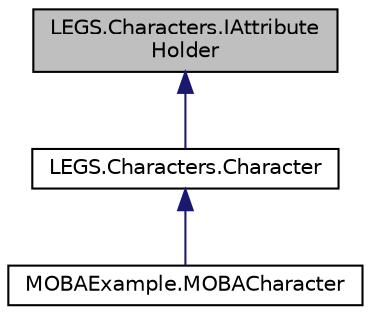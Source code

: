 digraph "LEGS.Characters.IAttributeHolder"
{
 // LATEX_PDF_SIZE
  edge [fontname="Helvetica",fontsize="10",labelfontname="Helvetica",labelfontsize="10"];
  node [fontname="Helvetica",fontsize="10",shape=record];
  Node1 [label="LEGS.Characters.IAttribute\lHolder",height=0.2,width=0.4,color="black", fillcolor="grey75", style="filled", fontcolor="black",tooltip="Object that can have Attributes added & removed"];
  Node1 -> Node2 [dir="back",color="midnightblue",fontsize="10",style="solid",fontname="Helvetica"];
  Node2 [label="LEGS.Characters.Character",height=0.2,width=0.4,color="black", fillcolor="white", style="filled",URL="$classLEGS_1_1Characters_1_1Character.html",tooltip="Simple class for an ICharacter & IAttributeHolder implementation."];
  Node2 -> Node3 [dir="back",color="midnightblue",fontsize="10",style="solid",fontname="Helvetica"];
  Node3 [label="MOBAExample.MOBACharacter",height=0.2,width=0.4,color="black", fillcolor="white", style="filled",URL="$classMOBAExample_1_1MOBACharacter.html",tooltip=" "];
}

